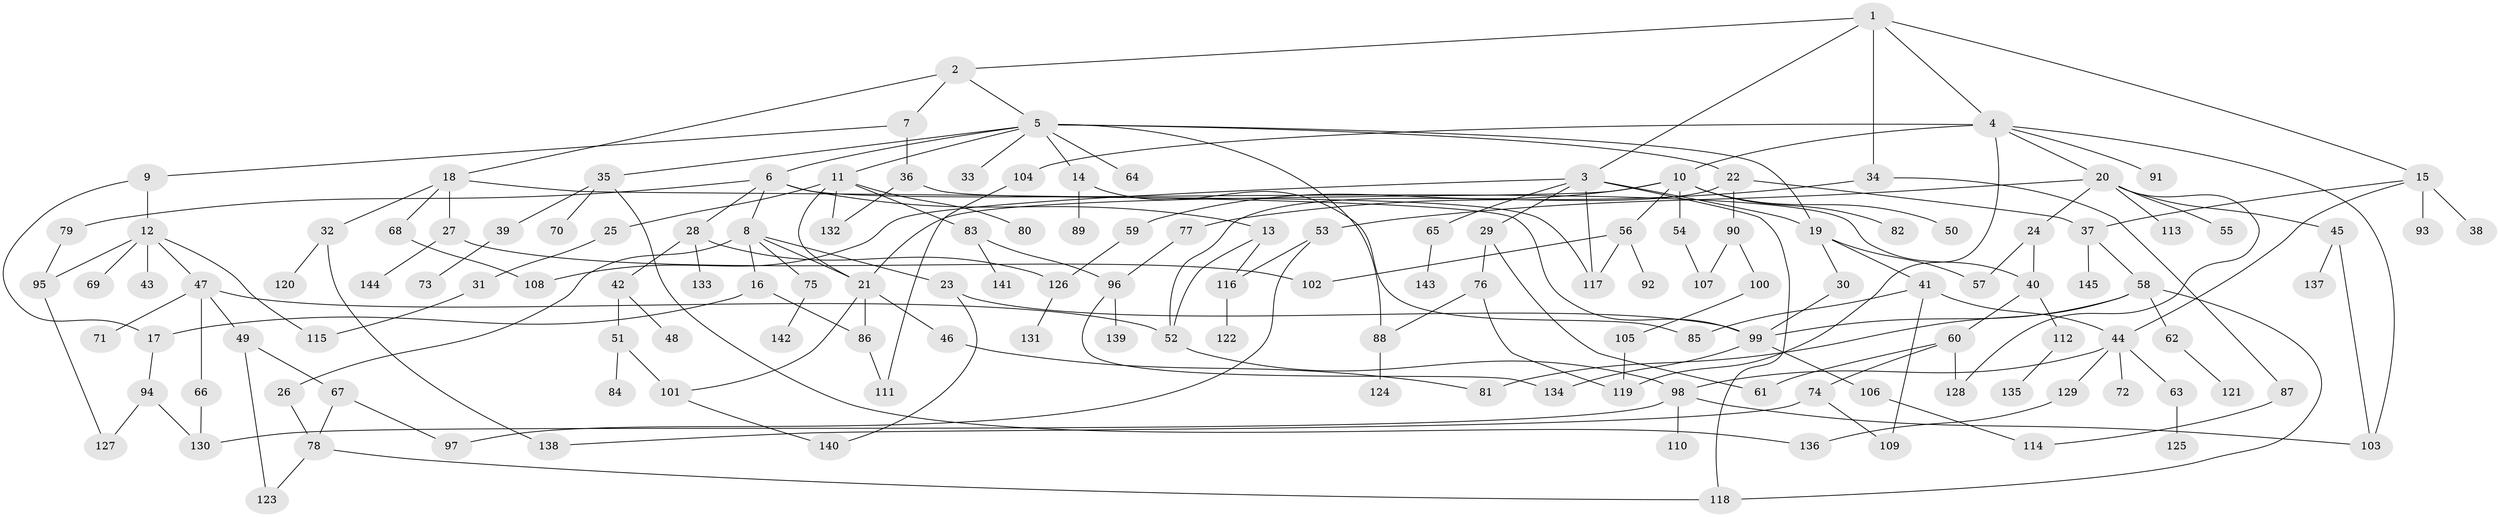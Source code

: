 // coarse degree distribution, {14: 0.011363636363636364, 4: 0.125, 6: 0.09090909090909091, 9: 0.011363636363636364, 5: 0.07954545454545454, 3: 0.19318181818181818, 2: 0.3409090909090909, 1: 0.14772727272727273}
// Generated by graph-tools (version 1.1) at 2025/49/03/04/25 22:49:10]
// undirected, 145 vertices, 195 edges
graph export_dot {
  node [color=gray90,style=filled];
  1;
  2;
  3;
  4;
  5;
  6;
  7;
  8;
  9;
  10;
  11;
  12;
  13;
  14;
  15;
  16;
  17;
  18;
  19;
  20;
  21;
  22;
  23;
  24;
  25;
  26;
  27;
  28;
  29;
  30;
  31;
  32;
  33;
  34;
  35;
  36;
  37;
  38;
  39;
  40;
  41;
  42;
  43;
  44;
  45;
  46;
  47;
  48;
  49;
  50;
  51;
  52;
  53;
  54;
  55;
  56;
  57;
  58;
  59;
  60;
  61;
  62;
  63;
  64;
  65;
  66;
  67;
  68;
  69;
  70;
  71;
  72;
  73;
  74;
  75;
  76;
  77;
  78;
  79;
  80;
  81;
  82;
  83;
  84;
  85;
  86;
  87;
  88;
  89;
  90;
  91;
  92;
  93;
  94;
  95;
  96;
  97;
  98;
  99;
  100;
  101;
  102;
  103;
  104;
  105;
  106;
  107;
  108;
  109;
  110;
  111;
  112;
  113;
  114;
  115;
  116;
  117;
  118;
  119;
  120;
  121;
  122;
  123;
  124;
  125;
  126;
  127;
  128;
  129;
  130;
  131;
  132;
  133;
  134;
  135;
  136;
  137;
  138;
  139;
  140;
  141;
  142;
  143;
  144;
  145;
  1 -- 2;
  1 -- 3;
  1 -- 4;
  1 -- 15;
  1 -- 34;
  2 -- 5;
  2 -- 7;
  2 -- 18;
  3 -- 19;
  3 -- 29;
  3 -- 65;
  3 -- 118;
  3 -- 117;
  3 -- 108;
  4 -- 10;
  4 -- 20;
  4 -- 91;
  4 -- 103;
  4 -- 104;
  4 -- 119;
  5 -- 6;
  5 -- 11;
  5 -- 14;
  5 -- 22;
  5 -- 33;
  5 -- 35;
  5 -- 64;
  5 -- 88;
  5 -- 19;
  6 -- 8;
  6 -- 13;
  6 -- 28;
  6 -- 79;
  6 -- 40;
  7 -- 9;
  7 -- 36;
  8 -- 16;
  8 -- 23;
  8 -- 26;
  8 -- 75;
  8 -- 21;
  9 -- 12;
  9 -- 17;
  10 -- 50;
  10 -- 54;
  10 -- 56;
  10 -- 59;
  10 -- 82;
  10 -- 21;
  11 -- 21;
  11 -- 25;
  11 -- 80;
  11 -- 83;
  11 -- 132;
  12 -- 43;
  12 -- 47;
  12 -- 69;
  12 -- 95;
  12 -- 115;
  13 -- 52;
  13 -- 116;
  14 -- 89;
  14 -- 85;
  15 -- 38;
  15 -- 44;
  15 -- 93;
  15 -- 37;
  16 -- 86;
  16 -- 17;
  17 -- 94;
  18 -- 27;
  18 -- 32;
  18 -- 68;
  18 -- 99;
  19 -- 30;
  19 -- 41;
  19 -- 57;
  20 -- 24;
  20 -- 45;
  20 -- 53;
  20 -- 55;
  20 -- 113;
  20 -- 128;
  21 -- 46;
  21 -- 86;
  21 -- 101;
  22 -- 37;
  22 -- 90;
  22 -- 52;
  23 -- 140;
  23 -- 99;
  24 -- 40;
  24 -- 57;
  25 -- 31;
  26 -- 78;
  27 -- 144;
  27 -- 102;
  28 -- 42;
  28 -- 126;
  28 -- 133;
  29 -- 76;
  29 -- 61;
  30 -- 99;
  31 -- 115;
  32 -- 120;
  32 -- 138;
  34 -- 77;
  34 -- 87;
  35 -- 39;
  35 -- 70;
  35 -- 136;
  36 -- 117;
  36 -- 132;
  37 -- 58;
  37 -- 145;
  39 -- 73;
  40 -- 60;
  40 -- 112;
  41 -- 85;
  41 -- 109;
  41 -- 44;
  42 -- 48;
  42 -- 51;
  44 -- 63;
  44 -- 72;
  44 -- 129;
  44 -- 98;
  45 -- 137;
  45 -- 103;
  46 -- 81;
  47 -- 49;
  47 -- 66;
  47 -- 71;
  47 -- 52;
  49 -- 67;
  49 -- 123;
  51 -- 84;
  51 -- 101;
  52 -- 98;
  53 -- 116;
  53 -- 97;
  54 -- 107;
  56 -- 92;
  56 -- 102;
  56 -- 117;
  58 -- 62;
  58 -- 81;
  58 -- 99;
  58 -- 118;
  59 -- 126;
  60 -- 61;
  60 -- 74;
  60 -- 128;
  62 -- 121;
  63 -- 125;
  65 -- 143;
  66 -- 130;
  67 -- 78;
  67 -- 97;
  68 -- 108;
  74 -- 138;
  74 -- 109;
  75 -- 142;
  76 -- 88;
  76 -- 119;
  77 -- 96;
  78 -- 123;
  78 -- 118;
  79 -- 95;
  83 -- 96;
  83 -- 141;
  86 -- 111;
  87 -- 114;
  88 -- 124;
  90 -- 100;
  90 -- 107;
  94 -- 130;
  94 -- 127;
  95 -- 127;
  96 -- 134;
  96 -- 139;
  98 -- 110;
  98 -- 130;
  98 -- 103;
  99 -- 106;
  99 -- 134;
  100 -- 105;
  101 -- 140;
  104 -- 111;
  105 -- 119;
  106 -- 114;
  112 -- 135;
  116 -- 122;
  126 -- 131;
  129 -- 136;
}
